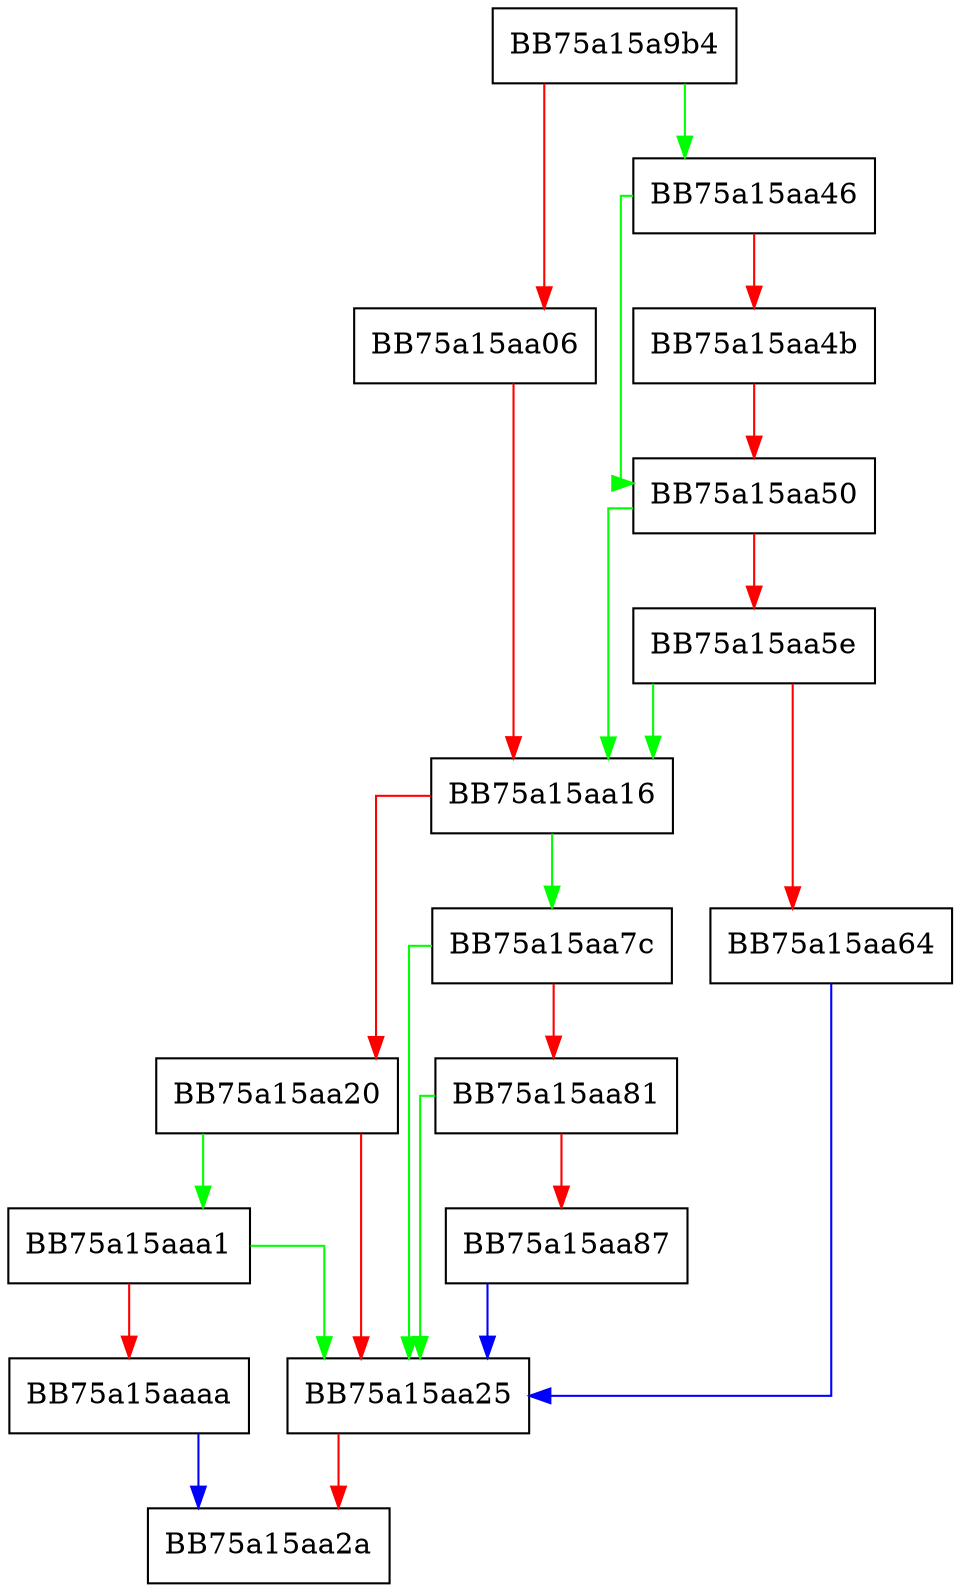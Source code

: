 digraph CAsyncQueueCounter {
  node [shape="box"];
  graph [splines=ortho];
  BB75a15a9b4 -> BB75a15aa46 [color="green"];
  BB75a15a9b4 -> BB75a15aa06 [color="red"];
  BB75a15aa06 -> BB75a15aa16 [color="red"];
  BB75a15aa16 -> BB75a15aa7c [color="green"];
  BB75a15aa16 -> BB75a15aa20 [color="red"];
  BB75a15aa20 -> BB75a15aaa1 [color="green"];
  BB75a15aa20 -> BB75a15aa25 [color="red"];
  BB75a15aa25 -> BB75a15aa2a [color="red"];
  BB75a15aa46 -> BB75a15aa50 [color="green"];
  BB75a15aa46 -> BB75a15aa4b [color="red"];
  BB75a15aa4b -> BB75a15aa50 [color="red"];
  BB75a15aa50 -> BB75a15aa16 [color="green"];
  BB75a15aa50 -> BB75a15aa5e [color="red"];
  BB75a15aa5e -> BB75a15aa16 [color="green"];
  BB75a15aa5e -> BB75a15aa64 [color="red"];
  BB75a15aa64 -> BB75a15aa25 [color="blue"];
  BB75a15aa7c -> BB75a15aa25 [color="green"];
  BB75a15aa7c -> BB75a15aa81 [color="red"];
  BB75a15aa81 -> BB75a15aa25 [color="green"];
  BB75a15aa81 -> BB75a15aa87 [color="red"];
  BB75a15aa87 -> BB75a15aa25 [color="blue"];
  BB75a15aaa1 -> BB75a15aa25 [color="green"];
  BB75a15aaa1 -> BB75a15aaaa [color="red"];
  BB75a15aaaa -> BB75a15aa2a [color="blue"];
}